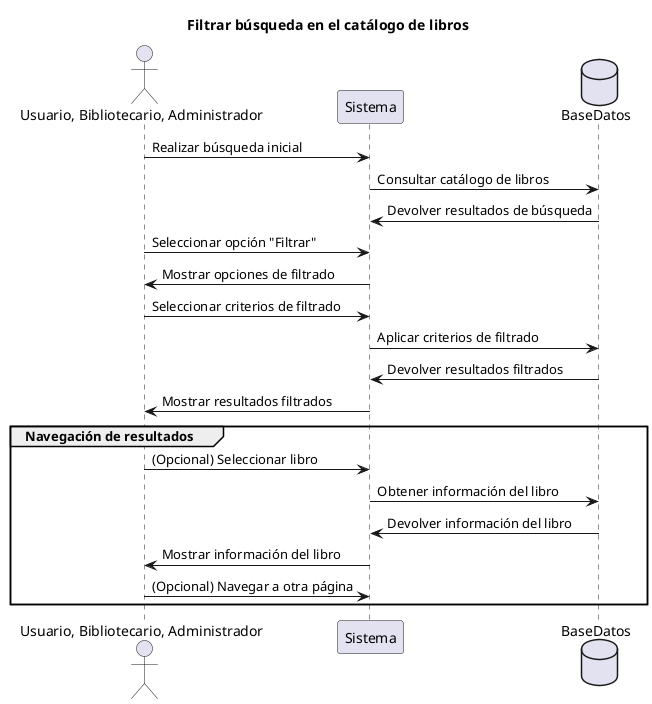 @startuml
title Filtrar búsqueda en el catálogo de libros

actor "Usuario, Bibliotecario, Administrador" as Lector
participant Sistema
database BaseDatos

Lector->Sistema: Realizar búsqueda inicial
Sistema->BaseDatos: Consultar catálogo de libros
BaseDatos->Sistema: Devolver resultados de búsqueda
Lector->Sistema: Seleccionar opción "Filtrar"
Sistema->Lector: Mostrar opciones de filtrado
Lector->Sistema: Seleccionar criterios de filtrado
Sistema->BaseDatos: Aplicar criterios de filtrado
BaseDatos->Sistema: Devolver resultados filtrados
Sistema->Lector: Mostrar resultados filtrados

group Navegación de resultados
    Lector->Sistema: (Opcional) Seleccionar libro
    Sistema->BaseDatos: Obtener información del libro
    BaseDatos->Sistema: Devolver información del libro
    Sistema->Lector: Mostrar información del libro
    Lector->Sistema: (Opcional) Navegar a otra página
end
@enduml
